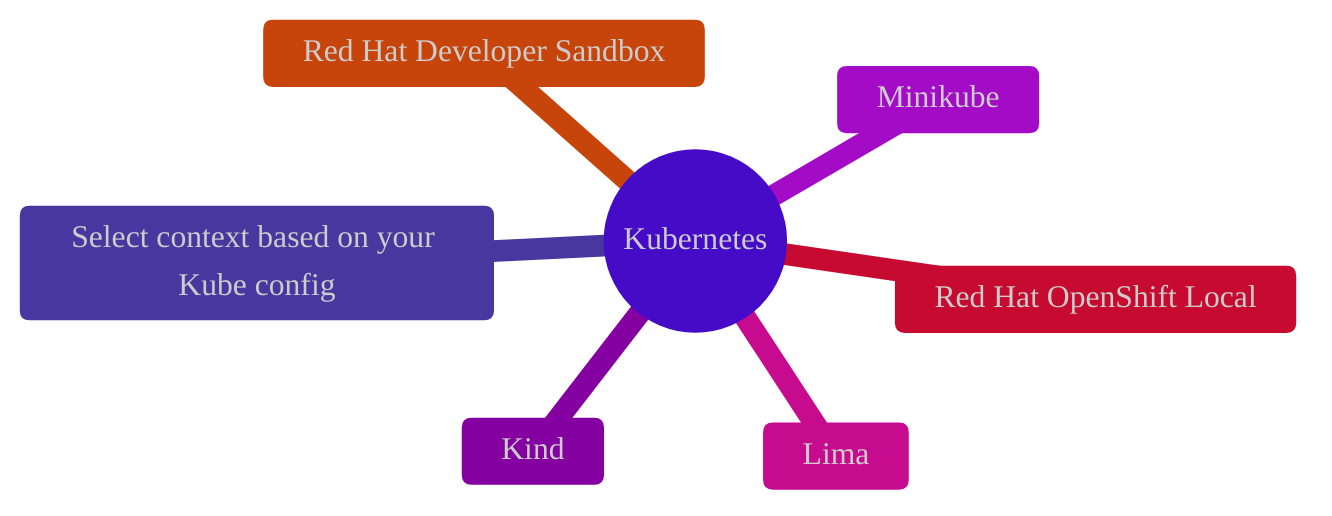 ---
title: Onboarding for Kubernetes workloads
config:
    theme: "base"
    themeVariables:
        darkmode: true
        background: "#000000"
        fontFamily: "Montserrat"
        fontSize: 16px
        primaryBorderColor: "#8b5cf6"
        primaryColor: "#8b5cf6"
        primaryTextColor: "#cccccc"
        secondaryBorderColor: "#8f81d3"
        secondaryColor: "#8f81d3"
        tertiaryBorderColor: "#d721ff"
        tertiaryColor: "#d721ff"
        noteBorderColor: "#fff5ad"
        noteBkgColor: "#fff5ad"
---

mindmap
  root((Kubernetes))
    Select context based on your Kube config
    Kind
    Minikube
    Lima
    Red Hat OpenShift Local
    Red Hat Developer Sandbox